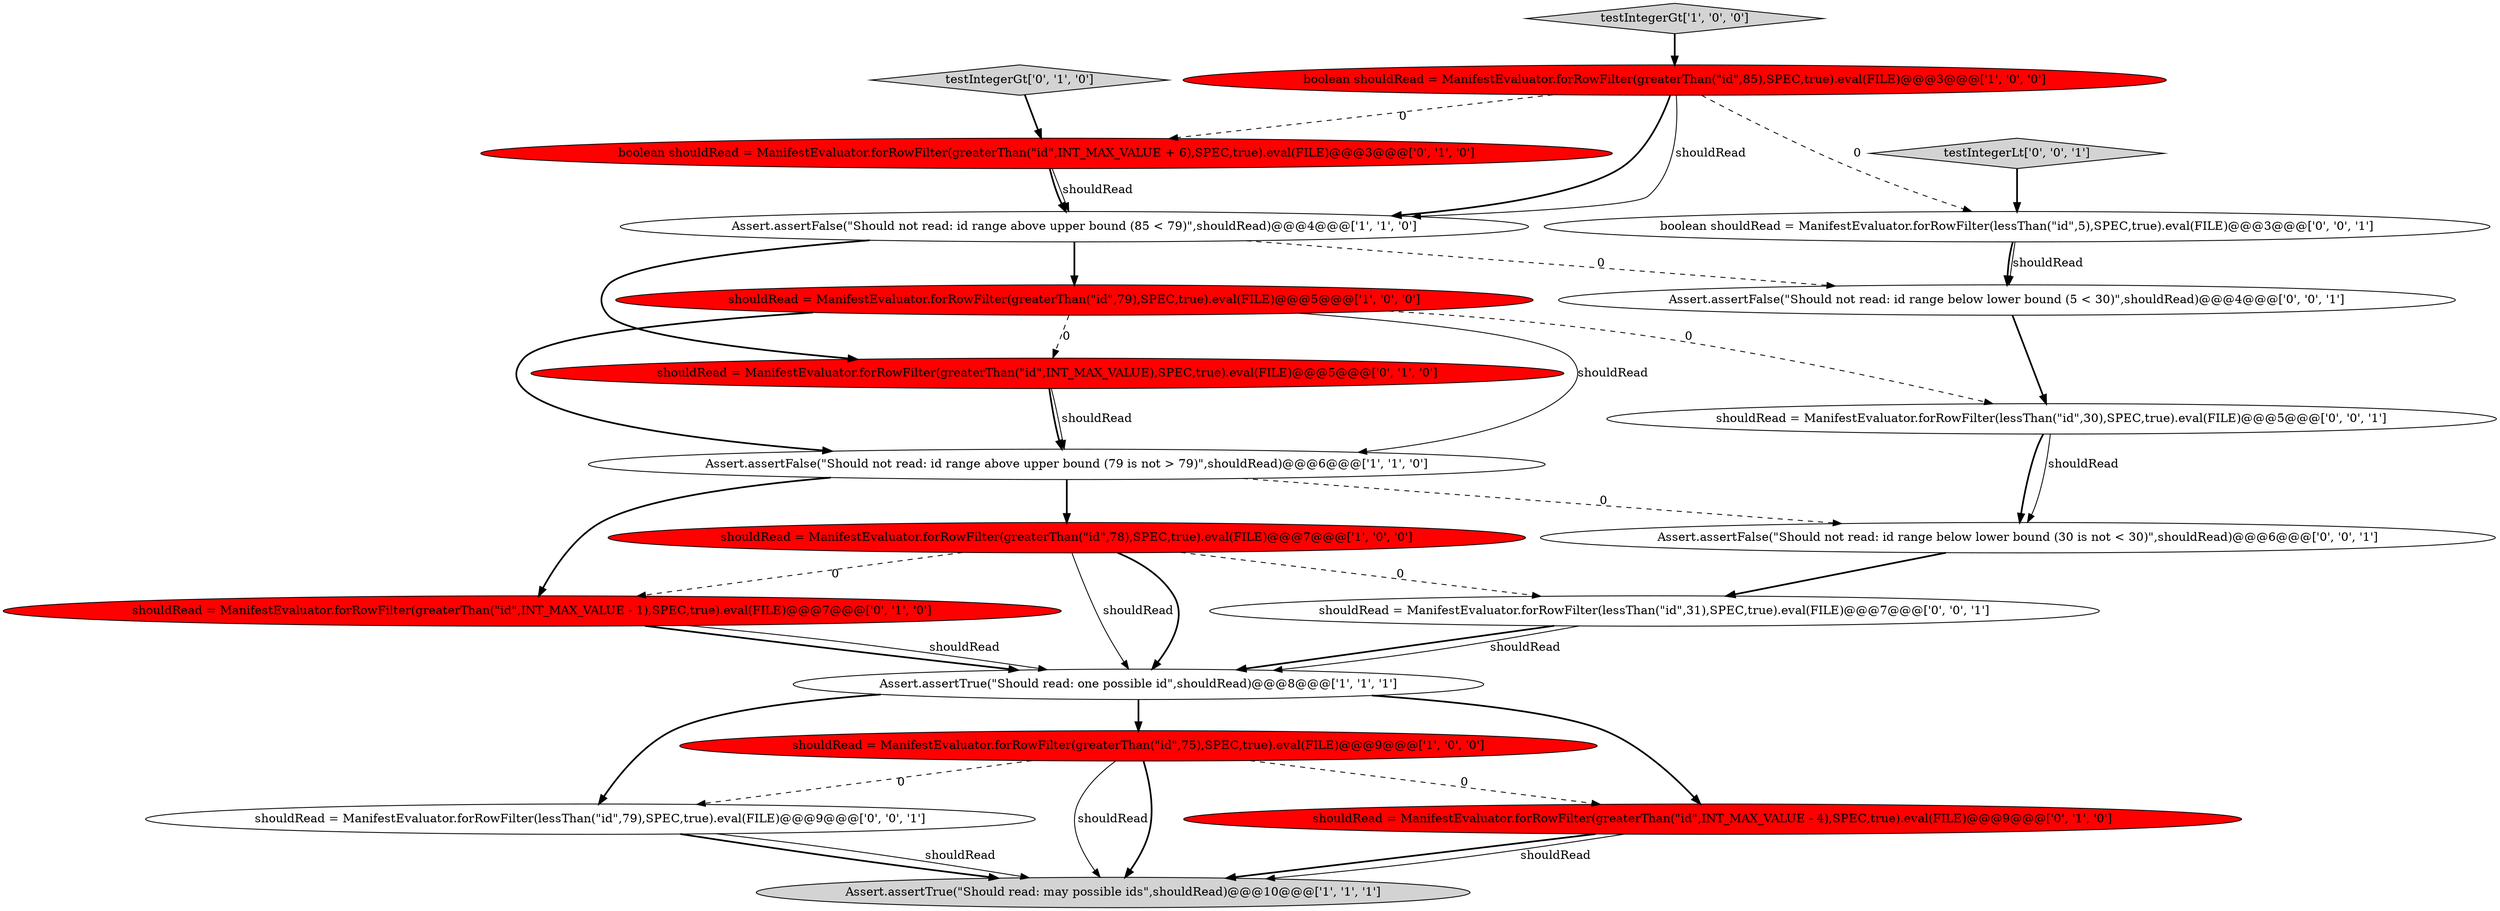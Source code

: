 digraph {
1 [style = filled, label = "Assert.assertTrue(\"Should read: may possible ids\",shouldRead)@@@10@@@['1', '1', '1']", fillcolor = lightgray, shape = ellipse image = "AAA0AAABBB1BBB"];
18 [style = filled, label = "boolean shouldRead = ManifestEvaluator.forRowFilter(lessThan(\"id\",5),SPEC,true).eval(FILE)@@@3@@@['0', '0', '1']", fillcolor = white, shape = ellipse image = "AAA0AAABBB3BBB"];
16 [style = filled, label = "shouldRead = ManifestEvaluator.forRowFilter(lessThan(\"id\",30),SPEC,true).eval(FILE)@@@5@@@['0', '0', '1']", fillcolor = white, shape = ellipse image = "AAA0AAABBB3BBB"];
7 [style = filled, label = "Assert.assertFalse(\"Should not read: id range above upper bound (85 < 79)\",shouldRead)@@@4@@@['1', '1', '0']", fillcolor = white, shape = ellipse image = "AAA0AAABBB1BBB"];
15 [style = filled, label = "Assert.assertFalse(\"Should not read: id range below lower bound (30 is not < 30)\",shouldRead)@@@6@@@['0', '0', '1']", fillcolor = white, shape = ellipse image = "AAA0AAABBB3BBB"];
20 [style = filled, label = "shouldRead = ManifestEvaluator.forRowFilter(lessThan(\"id\",79),SPEC,true).eval(FILE)@@@9@@@['0', '0', '1']", fillcolor = white, shape = ellipse image = "AAA0AAABBB3BBB"];
13 [style = filled, label = "shouldRead = ManifestEvaluator.forRowFilter(greaterThan(\"id\",INT_MAX_VALUE - 4),SPEC,true).eval(FILE)@@@9@@@['0', '1', '0']", fillcolor = red, shape = ellipse image = "AAA1AAABBB2BBB"];
9 [style = filled, label = "shouldRead = ManifestEvaluator.forRowFilter(greaterThan(\"id\",INT_MAX_VALUE - 1),SPEC,true).eval(FILE)@@@7@@@['0', '1', '0']", fillcolor = red, shape = ellipse image = "AAA1AAABBB2BBB"];
12 [style = filled, label = "testIntegerGt['0', '1', '0']", fillcolor = lightgray, shape = diamond image = "AAA0AAABBB2BBB"];
11 [style = filled, label = "shouldRead = ManifestEvaluator.forRowFilter(greaterThan(\"id\",INT_MAX_VALUE),SPEC,true).eval(FILE)@@@5@@@['0', '1', '0']", fillcolor = red, shape = ellipse image = "AAA1AAABBB2BBB"];
8 [style = filled, label = "shouldRead = ManifestEvaluator.forRowFilter(greaterThan(\"id\",75),SPEC,true).eval(FILE)@@@9@@@['1', '0', '0']", fillcolor = red, shape = ellipse image = "AAA1AAABBB1BBB"];
2 [style = filled, label = "testIntegerGt['1', '0', '0']", fillcolor = lightgray, shape = diamond image = "AAA0AAABBB1BBB"];
3 [style = filled, label = "boolean shouldRead = ManifestEvaluator.forRowFilter(greaterThan(\"id\",85),SPEC,true).eval(FILE)@@@3@@@['1', '0', '0']", fillcolor = red, shape = ellipse image = "AAA1AAABBB1BBB"];
5 [style = filled, label = "Assert.assertTrue(\"Should read: one possible id\",shouldRead)@@@8@@@['1', '1', '1']", fillcolor = white, shape = ellipse image = "AAA0AAABBB1BBB"];
17 [style = filled, label = "shouldRead = ManifestEvaluator.forRowFilter(lessThan(\"id\",31),SPEC,true).eval(FILE)@@@7@@@['0', '0', '1']", fillcolor = white, shape = ellipse image = "AAA0AAABBB3BBB"];
10 [style = filled, label = "boolean shouldRead = ManifestEvaluator.forRowFilter(greaterThan(\"id\",INT_MAX_VALUE + 6),SPEC,true).eval(FILE)@@@3@@@['0', '1', '0']", fillcolor = red, shape = ellipse image = "AAA1AAABBB2BBB"];
14 [style = filled, label = "testIntegerLt['0', '0', '1']", fillcolor = lightgray, shape = diamond image = "AAA0AAABBB3BBB"];
19 [style = filled, label = "Assert.assertFalse(\"Should not read: id range below lower bound (5 < 30)\",shouldRead)@@@4@@@['0', '0', '1']", fillcolor = white, shape = ellipse image = "AAA0AAABBB3BBB"];
0 [style = filled, label = "Assert.assertFalse(\"Should not read: id range above upper bound (79 is not > 79)\",shouldRead)@@@6@@@['1', '1', '0']", fillcolor = white, shape = ellipse image = "AAA0AAABBB1BBB"];
4 [style = filled, label = "shouldRead = ManifestEvaluator.forRowFilter(greaterThan(\"id\",79),SPEC,true).eval(FILE)@@@5@@@['1', '0', '0']", fillcolor = red, shape = ellipse image = "AAA1AAABBB1BBB"];
6 [style = filled, label = "shouldRead = ManifestEvaluator.forRowFilter(greaterThan(\"id\",78),SPEC,true).eval(FILE)@@@7@@@['1', '0', '0']", fillcolor = red, shape = ellipse image = "AAA1AAABBB1BBB"];
16->15 [style = bold, label=""];
5->8 [style = bold, label=""];
17->5 [style = bold, label=""];
0->9 [style = bold, label=""];
4->0 [style = solid, label="shouldRead"];
7->11 [style = bold, label=""];
4->16 [style = dashed, label="0"];
8->1 [style = solid, label="shouldRead"];
5->20 [style = bold, label=""];
0->6 [style = bold, label=""];
3->7 [style = solid, label="shouldRead"];
3->18 [style = dashed, label="0"];
2->3 [style = bold, label=""];
6->9 [style = dashed, label="0"];
8->20 [style = dashed, label="0"];
18->19 [style = bold, label=""];
17->5 [style = solid, label="shouldRead"];
0->15 [style = dashed, label="0"];
6->17 [style = dashed, label="0"];
7->4 [style = bold, label=""];
20->1 [style = bold, label=""];
10->7 [style = bold, label=""];
16->15 [style = solid, label="shouldRead"];
6->5 [style = solid, label="shouldRead"];
10->7 [style = solid, label="shouldRead"];
13->1 [style = bold, label=""];
4->0 [style = bold, label=""];
19->16 [style = bold, label=""];
8->13 [style = dashed, label="0"];
8->1 [style = bold, label=""];
13->1 [style = solid, label="shouldRead"];
6->5 [style = bold, label=""];
15->17 [style = bold, label=""];
11->0 [style = bold, label=""];
12->10 [style = bold, label=""];
11->0 [style = solid, label="shouldRead"];
3->7 [style = bold, label=""];
7->19 [style = dashed, label="0"];
5->13 [style = bold, label=""];
9->5 [style = bold, label=""];
20->1 [style = solid, label="shouldRead"];
9->5 [style = solid, label="shouldRead"];
14->18 [style = bold, label=""];
3->10 [style = dashed, label="0"];
4->11 [style = dashed, label="0"];
18->19 [style = solid, label="shouldRead"];
}

